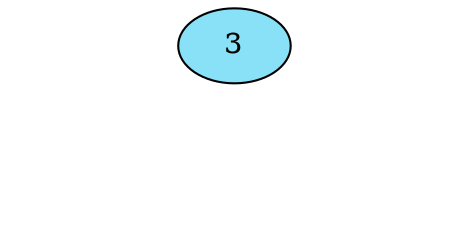 digraph G {
nodesep=0; 
ranksep=0.4;
node[style = filled fillcolor="#88E1F7"];
	NodoAVL3[ label="3"  ];
Invisible1963899776[style=invis];
NodoAVL3-> Invisible1963899776[arrowsize=0 style= invisible] 
Invisible1963899776[style=invis];
NodoAVL3-> Invisible1963899776[arrowsize=0 style= invisible] 
}